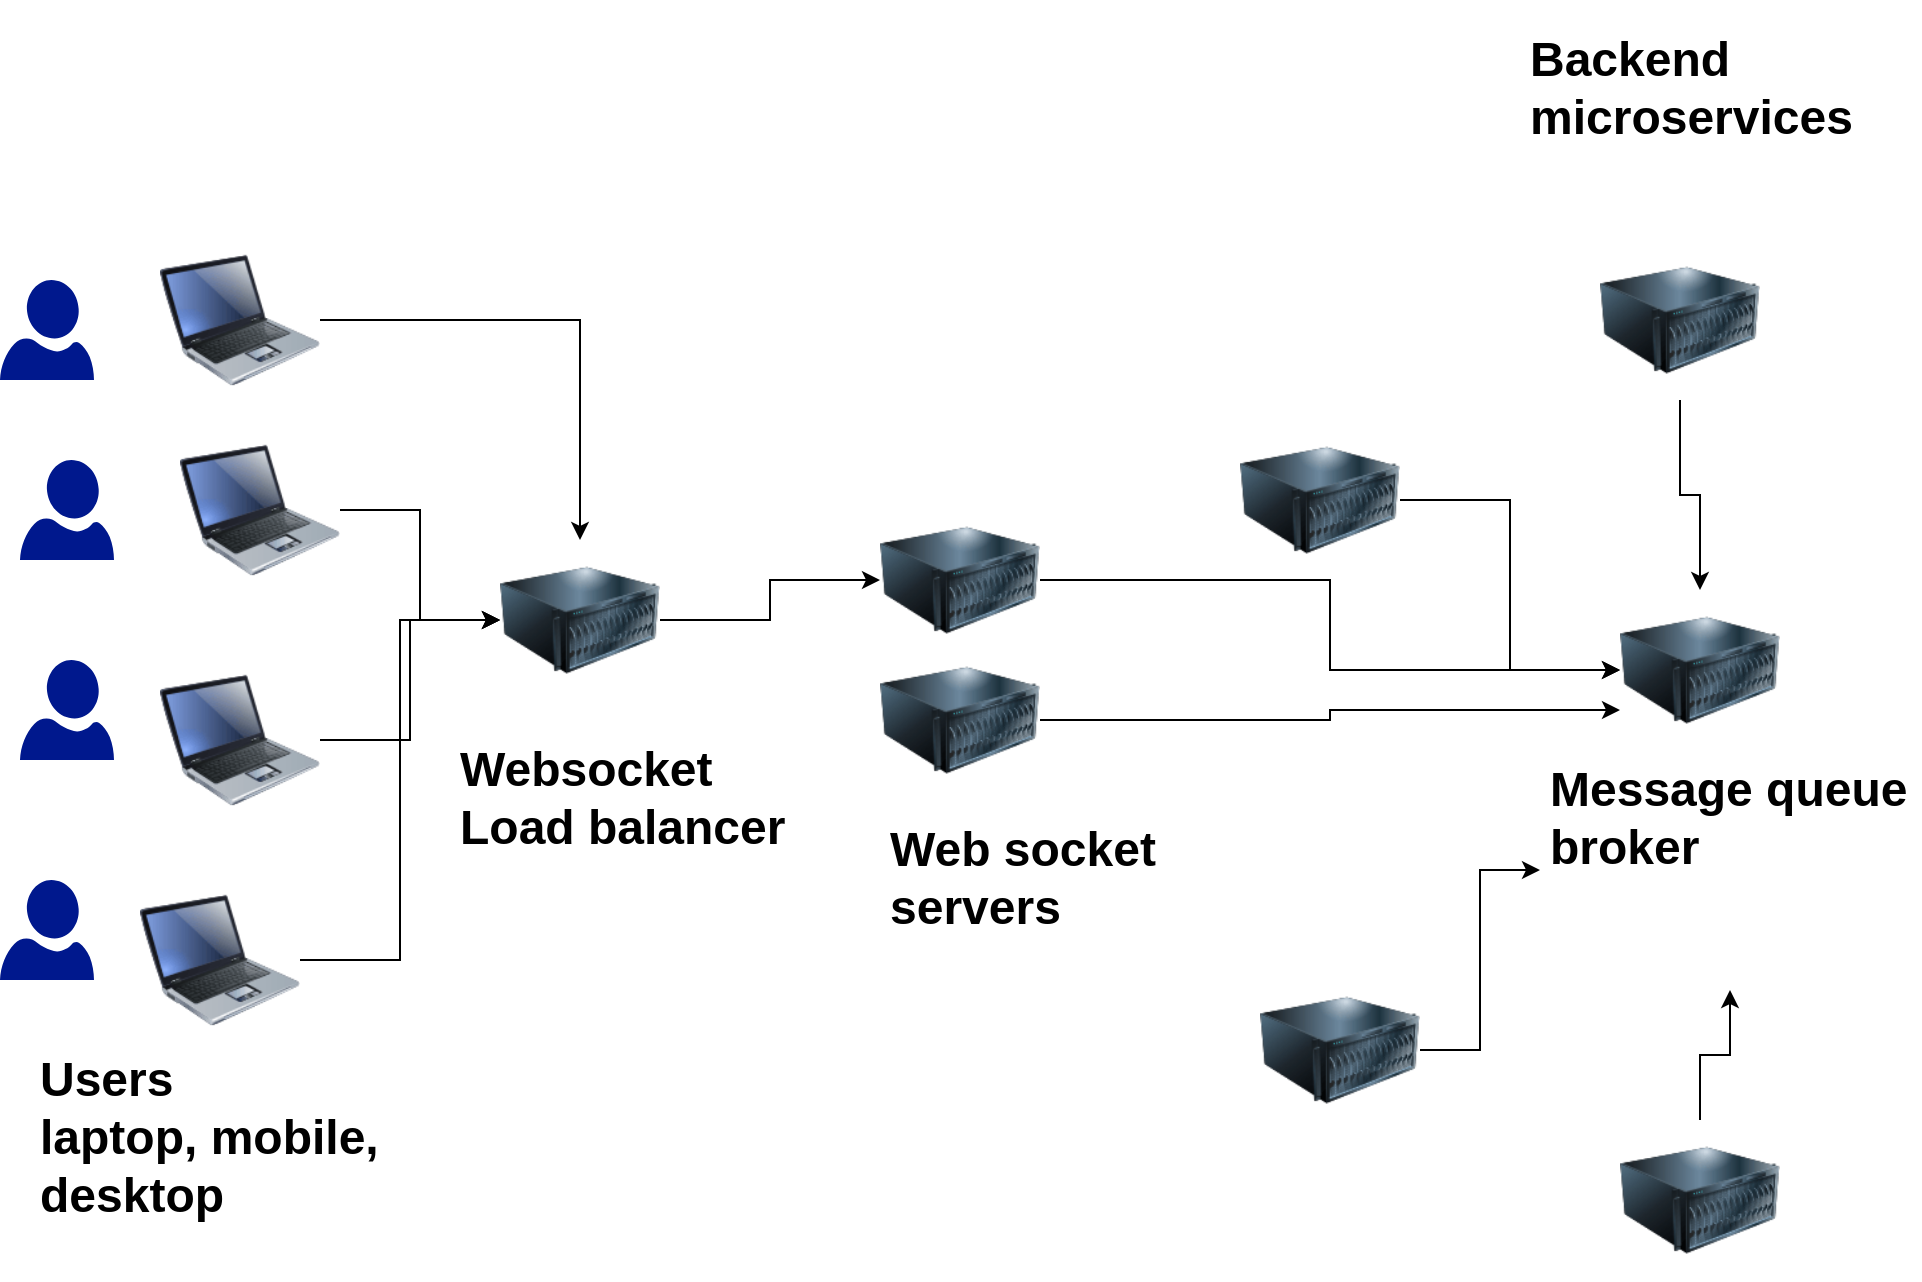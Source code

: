 <mxfile version="20.2.4" type="device"><diagram id="6ATxyVRGxTH-idsaeatc" name="Page-1"><mxGraphModel dx="1375" dy="786" grid="1" gridSize="10" guides="1" tooltips="1" connect="1" arrows="1" fold="1" page="1" pageScale="1" pageWidth="2000" pageHeight="1169" math="0" shadow="0"><root><mxCell id="0"/><mxCell id="1" parent="0"/><mxCell id="QgKfrnVQpDbQMvwHrCaT-1" value="" style="sketch=0;aspect=fixed;pointerEvents=1;shadow=0;dashed=0;html=1;strokeColor=none;labelPosition=center;verticalLabelPosition=bottom;verticalAlign=top;align=center;fillColor=#00188D;shape=mxgraph.azure.user" vertex="1" parent="1"><mxGeometry x="30" y="160" width="47" height="50" as="geometry"/></mxCell><mxCell id="QgKfrnVQpDbQMvwHrCaT-2" value="" style="sketch=0;aspect=fixed;pointerEvents=1;shadow=0;dashed=0;html=1;strokeColor=none;labelPosition=center;verticalLabelPosition=bottom;verticalAlign=top;align=center;fillColor=#00188D;shape=mxgraph.azure.user" vertex="1" parent="1"><mxGeometry x="40" y="250" width="47" height="50" as="geometry"/></mxCell><mxCell id="QgKfrnVQpDbQMvwHrCaT-3" value="" style="sketch=0;aspect=fixed;pointerEvents=1;shadow=0;dashed=0;html=1;strokeColor=none;labelPosition=center;verticalLabelPosition=bottom;verticalAlign=top;align=center;fillColor=#00188D;shape=mxgraph.azure.user" vertex="1" parent="1"><mxGeometry x="40" y="350" width="47" height="50" as="geometry"/></mxCell><mxCell id="QgKfrnVQpDbQMvwHrCaT-4" value="" style="sketch=0;aspect=fixed;pointerEvents=1;shadow=0;dashed=0;html=1;strokeColor=none;labelPosition=center;verticalLabelPosition=bottom;verticalAlign=top;align=center;fillColor=#00188D;shape=mxgraph.azure.user" vertex="1" parent="1"><mxGeometry x="30" y="460" width="47" height="50" as="geometry"/></mxCell><mxCell id="QgKfrnVQpDbQMvwHrCaT-15" style="edgeStyle=orthogonalEdgeStyle;rounded=0;orthogonalLoop=1;jettySize=auto;html=1;" edge="1" parent="1" source="QgKfrnVQpDbQMvwHrCaT-5" target="QgKfrnVQpDbQMvwHrCaT-13"><mxGeometry relative="1" as="geometry"/></mxCell><mxCell id="QgKfrnVQpDbQMvwHrCaT-5" value="" style="image;html=1;image=img/lib/clip_art/computers/Server_128x128.png" vertex="1" parent="1"><mxGeometry x="830" y="140" width="80" height="80" as="geometry"/></mxCell><mxCell id="QgKfrnVQpDbQMvwHrCaT-33" style="edgeStyle=orthogonalEdgeStyle;rounded=0;orthogonalLoop=1;jettySize=auto;html=1;" edge="1" parent="1" source="QgKfrnVQpDbQMvwHrCaT-6" target="QgKfrnVQpDbQMvwHrCaT-23"><mxGeometry relative="1" as="geometry"/></mxCell><mxCell id="QgKfrnVQpDbQMvwHrCaT-6" value="" style="image;html=1;image=img/lib/clip_art/computers/Server_128x128.png" vertex="1" parent="1"><mxGeometry x="280" y="290" width="80" height="80" as="geometry"/></mxCell><mxCell id="QgKfrnVQpDbQMvwHrCaT-29" style="edgeStyle=orthogonalEdgeStyle;rounded=0;orthogonalLoop=1;jettySize=auto;html=1;" edge="1" parent="1" source="QgKfrnVQpDbQMvwHrCaT-7" target="QgKfrnVQpDbQMvwHrCaT-6"><mxGeometry relative="1" as="geometry"/></mxCell><mxCell id="QgKfrnVQpDbQMvwHrCaT-7" value="" style="image;html=1;image=img/lib/clip_art/computers/Laptop_128x128.png" vertex="1" parent="1"><mxGeometry x="110" y="140" width="80" height="80" as="geometry"/></mxCell><mxCell id="QgKfrnVQpDbQMvwHrCaT-30" style="edgeStyle=orthogonalEdgeStyle;rounded=0;orthogonalLoop=1;jettySize=auto;html=1;entryX=0;entryY=0.5;entryDx=0;entryDy=0;" edge="1" parent="1" source="QgKfrnVQpDbQMvwHrCaT-8" target="QgKfrnVQpDbQMvwHrCaT-6"><mxGeometry relative="1" as="geometry"/></mxCell><mxCell id="QgKfrnVQpDbQMvwHrCaT-8" value="" style="image;html=1;image=img/lib/clip_art/computers/Laptop_128x128.png" vertex="1" parent="1"><mxGeometry x="120" y="235" width="80" height="80" as="geometry"/></mxCell><mxCell id="QgKfrnVQpDbQMvwHrCaT-31" style="edgeStyle=orthogonalEdgeStyle;rounded=0;orthogonalLoop=1;jettySize=auto;html=1;entryX=0;entryY=0.5;entryDx=0;entryDy=0;" edge="1" parent="1" source="QgKfrnVQpDbQMvwHrCaT-9" target="QgKfrnVQpDbQMvwHrCaT-6"><mxGeometry relative="1" as="geometry"/></mxCell><mxCell id="QgKfrnVQpDbQMvwHrCaT-9" value="" style="image;html=1;image=img/lib/clip_art/computers/Laptop_128x128.png" vertex="1" parent="1"><mxGeometry x="110" y="350" width="80" height="80" as="geometry"/></mxCell><mxCell id="QgKfrnVQpDbQMvwHrCaT-32" style="edgeStyle=orthogonalEdgeStyle;rounded=0;orthogonalLoop=1;jettySize=auto;html=1;entryX=0;entryY=0.5;entryDx=0;entryDy=0;" edge="1" parent="1" source="QgKfrnVQpDbQMvwHrCaT-10" target="QgKfrnVQpDbQMvwHrCaT-6"><mxGeometry relative="1" as="geometry"/></mxCell><mxCell id="QgKfrnVQpDbQMvwHrCaT-10" value="" style="image;html=1;image=img/lib/clip_art/computers/Laptop_128x128.png" vertex="1" parent="1"><mxGeometry x="100" y="460" width="80" height="80" as="geometry"/></mxCell><mxCell id="QgKfrnVQpDbQMvwHrCaT-11" value="&lt;h1&gt;Websocket Load balancer&lt;/h1&gt;" style="text;html=1;strokeColor=none;fillColor=none;spacing=5;spacingTop=-20;whiteSpace=wrap;overflow=hidden;rounded=0;" vertex="1" parent="1"><mxGeometry x="255" y="385" width="190" height="120" as="geometry"/></mxCell><mxCell id="QgKfrnVQpDbQMvwHrCaT-12" value="&lt;h1&gt;Users&lt;br&gt;laptop, mobile, desktop&lt;/h1&gt;" style="text;html=1;strokeColor=none;fillColor=none;spacing=5;spacingTop=-20;whiteSpace=wrap;overflow=hidden;rounded=0;" vertex="1" parent="1"><mxGeometry x="45" y="540" width="190" height="120" as="geometry"/></mxCell><mxCell id="QgKfrnVQpDbQMvwHrCaT-13" value="" style="image;html=1;image=img/lib/clip_art/computers/Server_128x128.png" vertex="1" parent="1"><mxGeometry x="840" y="315" width="80" height="80" as="geometry"/></mxCell><mxCell id="QgKfrnVQpDbQMvwHrCaT-14" value="&lt;h1&gt;Message queue broker&lt;/h1&gt;" style="text;html=1;strokeColor=none;fillColor=none;spacing=5;spacingTop=-20;whiteSpace=wrap;overflow=hidden;rounded=0;" vertex="1" parent="1"><mxGeometry x="800" y="395" width="190" height="120" as="geometry"/></mxCell><mxCell id="QgKfrnVQpDbQMvwHrCaT-17" style="edgeStyle=orthogonalEdgeStyle;rounded=0;orthogonalLoop=1;jettySize=auto;html=1;" edge="1" parent="1" source="QgKfrnVQpDbQMvwHrCaT-16" target="QgKfrnVQpDbQMvwHrCaT-14"><mxGeometry relative="1" as="geometry"/></mxCell><mxCell id="QgKfrnVQpDbQMvwHrCaT-16" value="" style="image;html=1;image=img/lib/clip_art/computers/Server_128x128.png" vertex="1" parent="1"><mxGeometry x="840" y="580" width="80" height="80" as="geometry"/></mxCell><mxCell id="QgKfrnVQpDbQMvwHrCaT-19" style="edgeStyle=orthogonalEdgeStyle;rounded=0;orthogonalLoop=1;jettySize=auto;html=1;" edge="1" parent="1" source="QgKfrnVQpDbQMvwHrCaT-18" target="QgKfrnVQpDbQMvwHrCaT-14"><mxGeometry relative="1" as="geometry"/></mxCell><mxCell id="QgKfrnVQpDbQMvwHrCaT-18" value="" style="image;html=1;image=img/lib/clip_art/computers/Server_128x128.png" vertex="1" parent="1"><mxGeometry x="660" y="505" width="80" height="80" as="geometry"/></mxCell><mxCell id="QgKfrnVQpDbQMvwHrCaT-21" style="edgeStyle=orthogonalEdgeStyle;rounded=0;orthogonalLoop=1;jettySize=auto;html=1;entryX=0;entryY=0.5;entryDx=0;entryDy=0;" edge="1" parent="1" source="QgKfrnVQpDbQMvwHrCaT-20" target="QgKfrnVQpDbQMvwHrCaT-13"><mxGeometry relative="1" as="geometry"/></mxCell><mxCell id="QgKfrnVQpDbQMvwHrCaT-20" value="" style="image;html=1;image=img/lib/clip_art/computers/Server_128x128.png" vertex="1" parent="1"><mxGeometry x="650" y="230" width="80" height="80" as="geometry"/></mxCell><mxCell id="QgKfrnVQpDbQMvwHrCaT-22" value="&lt;h1&gt;Backend microservices&lt;/h1&gt;" style="text;html=1;strokeColor=none;fillColor=none;spacing=5;spacingTop=-20;whiteSpace=wrap;overflow=hidden;rounded=0;" vertex="1" parent="1"><mxGeometry x="790" y="30" width="190" height="120" as="geometry"/></mxCell><mxCell id="QgKfrnVQpDbQMvwHrCaT-24" style="edgeStyle=orthogonalEdgeStyle;rounded=0;orthogonalLoop=1;jettySize=auto;html=1;" edge="1" parent="1" source="QgKfrnVQpDbQMvwHrCaT-23" target="QgKfrnVQpDbQMvwHrCaT-13"><mxGeometry relative="1" as="geometry"/></mxCell><mxCell id="QgKfrnVQpDbQMvwHrCaT-23" value="" style="image;html=1;image=img/lib/clip_art/computers/Server_128x128.png" vertex="1" parent="1"><mxGeometry x="470" y="270" width="80" height="80" as="geometry"/></mxCell><mxCell id="QgKfrnVQpDbQMvwHrCaT-25" value="&lt;h1&gt;Web socket servers&lt;/h1&gt;" style="text;html=1;strokeColor=none;fillColor=none;spacing=5;spacingTop=-20;whiteSpace=wrap;overflow=hidden;rounded=0;" vertex="1" parent="1"><mxGeometry x="470" y="425" width="190" height="120" as="geometry"/></mxCell><mxCell id="QgKfrnVQpDbQMvwHrCaT-28" style="edgeStyle=orthogonalEdgeStyle;rounded=0;orthogonalLoop=1;jettySize=auto;html=1;entryX=0;entryY=0.75;entryDx=0;entryDy=0;" edge="1" parent="1" source="QgKfrnVQpDbQMvwHrCaT-27" target="QgKfrnVQpDbQMvwHrCaT-13"><mxGeometry relative="1" as="geometry"/></mxCell><mxCell id="QgKfrnVQpDbQMvwHrCaT-27" value="" style="image;html=1;image=img/lib/clip_art/computers/Server_128x128.png" vertex="1" parent="1"><mxGeometry x="470" y="340" width="80" height="80" as="geometry"/></mxCell></root></mxGraphModel></diagram></mxfile>